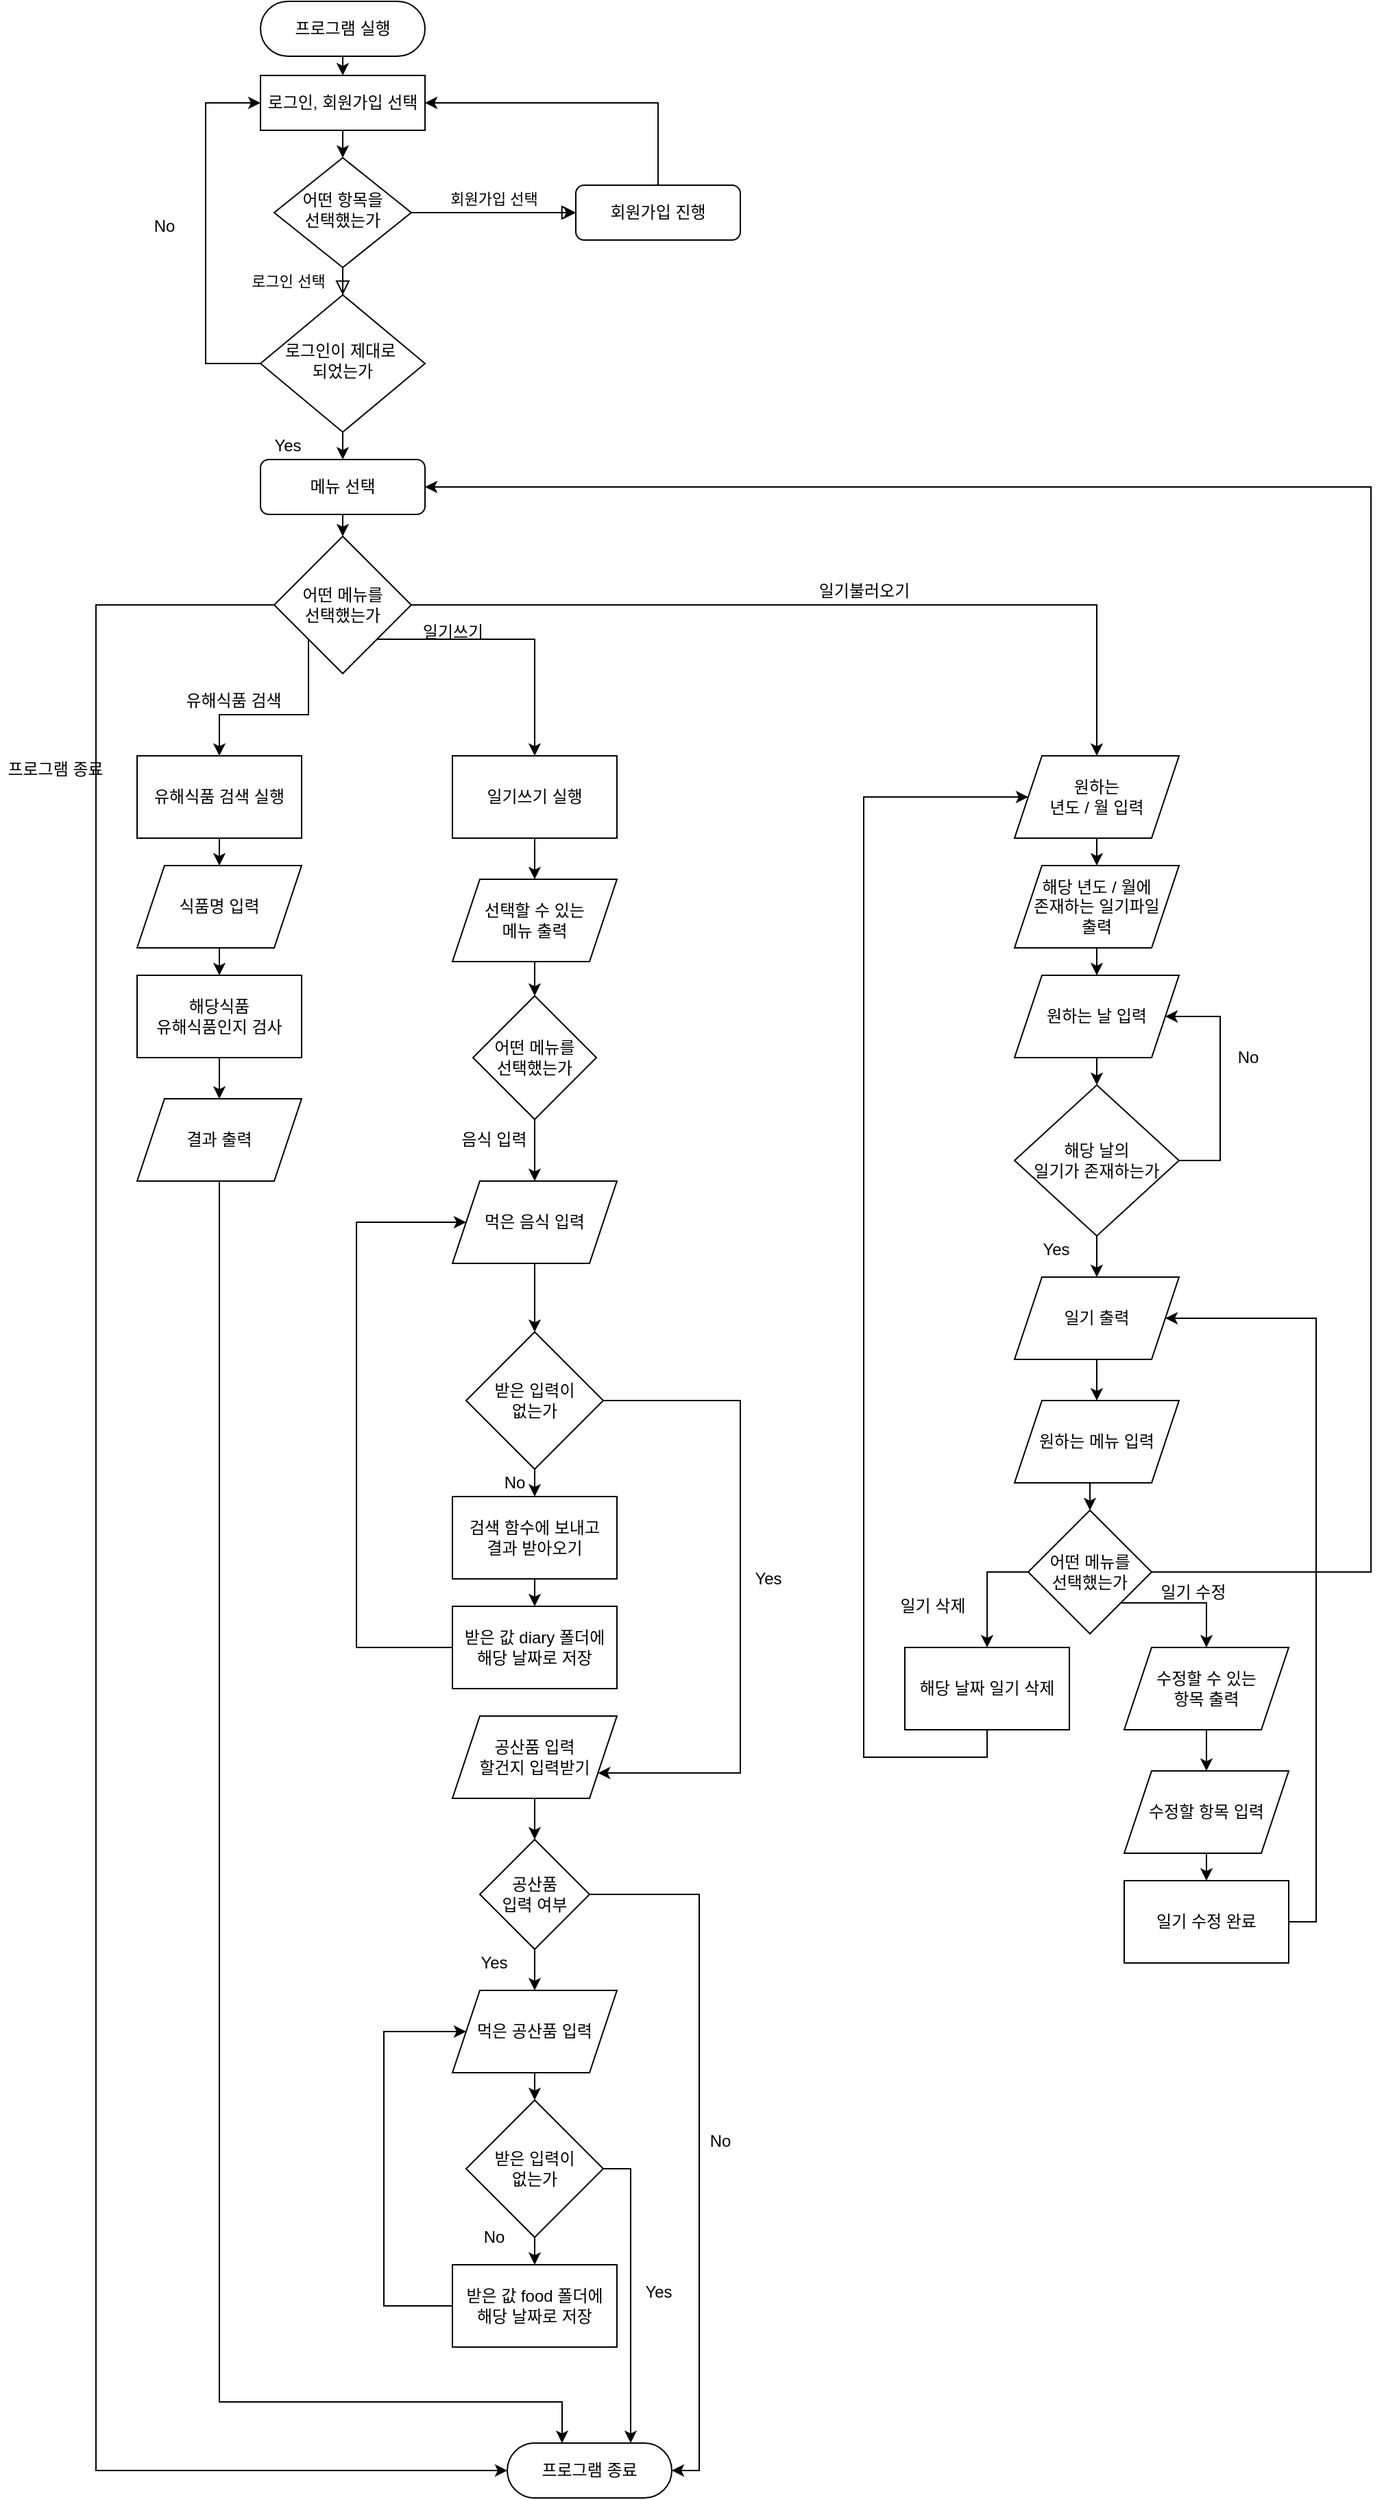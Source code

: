 <mxfile version="13.7.1" type="device"><diagram id="C5RBs43oDa-KdzZeNtuy" name="Page-1"><mxGraphModel dx="1177" dy="1182" grid="1" gridSize="10" guides="1" tooltips="1" connect="1" arrows="1" fold="1" page="1" pageScale="1" pageWidth="2339" pageHeight="3300" math="0" shadow="0"><root><mxCell id="WIyWlLk6GJQsqaUBKTNV-0"/><mxCell id="WIyWlLk6GJQsqaUBKTNV-1" parent="WIyWlLk6GJQsqaUBKTNV-0"/><mxCell id="ymaFVChzxKSeVDxaKcEW-9" style="edgeStyle=orthogonalEdgeStyle;rounded=0;orthogonalLoop=1;jettySize=auto;html=1;exitX=0.5;exitY=1;exitDx=0;exitDy=0;entryX=0.5;entryY=0;entryDx=0;entryDy=0;" parent="WIyWlLk6GJQsqaUBKTNV-1" source="WIyWlLk6GJQsqaUBKTNV-3" target="ymaFVChzxKSeVDxaKcEW-3" edge="1"><mxGeometry relative="1" as="geometry"/></mxCell><mxCell id="WIyWlLk6GJQsqaUBKTNV-3" value="프로그램 실행" style="rounded=1;whiteSpace=wrap;html=1;fontSize=12;glass=0;strokeWidth=1;shadow=0;arcSize=50;" parent="WIyWlLk6GJQsqaUBKTNV-1" vertex="1"><mxGeometry x="230" y="20" width="120" height="40" as="geometry"/></mxCell><mxCell id="WIyWlLk6GJQsqaUBKTNV-4" value="로그인 선택" style="rounded=0;html=1;jettySize=auto;orthogonalLoop=1;fontSize=11;endArrow=block;endFill=0;endSize=8;strokeWidth=1;shadow=0;labelBackgroundColor=none;edgeStyle=orthogonalEdgeStyle;" parent="WIyWlLk6GJQsqaUBKTNV-1" source="WIyWlLk6GJQsqaUBKTNV-6" target="WIyWlLk6GJQsqaUBKTNV-10" edge="1"><mxGeometry x="0.667" y="-40" relative="1" as="geometry"><mxPoint as="offset"/></mxGeometry></mxCell><mxCell id="WIyWlLk6GJQsqaUBKTNV-5" value="회원가입 선택" style="edgeStyle=orthogonalEdgeStyle;rounded=0;html=1;jettySize=auto;orthogonalLoop=1;fontSize=11;endArrow=block;endFill=0;endSize=8;strokeWidth=1;shadow=0;labelBackgroundColor=none;" parent="WIyWlLk6GJQsqaUBKTNV-1" source="WIyWlLk6GJQsqaUBKTNV-6" target="WIyWlLk6GJQsqaUBKTNV-7" edge="1"><mxGeometry y="10" relative="1" as="geometry"><mxPoint as="offset"/></mxGeometry></mxCell><mxCell id="ymaFVChzxKSeVDxaKcEW-2" value="" style="edgeStyle=orthogonalEdgeStyle;rounded=0;orthogonalLoop=1;jettySize=auto;html=1;" parent="WIyWlLk6GJQsqaUBKTNV-1" source="WIyWlLk6GJQsqaUBKTNV-6" target="WIyWlLk6GJQsqaUBKTNV-7" edge="1"><mxGeometry relative="1" as="geometry"/></mxCell><mxCell id="WIyWlLk6GJQsqaUBKTNV-6" value="어떤 항목을&lt;br&gt;선택했는가" style="rhombus;whiteSpace=wrap;html=1;shadow=0;fontFamily=Helvetica;fontSize=12;align=center;strokeWidth=1;spacing=6;spacingTop=-4;" parent="WIyWlLk6GJQsqaUBKTNV-1" vertex="1"><mxGeometry x="240" y="134" width="100" height="80" as="geometry"/></mxCell><mxCell id="ymaFVChzxKSeVDxaKcEW-6" style="edgeStyle=orthogonalEdgeStyle;rounded=0;orthogonalLoop=1;jettySize=auto;html=1;exitX=0.5;exitY=0;exitDx=0;exitDy=0;entryX=1;entryY=0.5;entryDx=0;entryDy=0;" parent="WIyWlLk6GJQsqaUBKTNV-1" source="WIyWlLk6GJQsqaUBKTNV-7" target="ymaFVChzxKSeVDxaKcEW-3" edge="1"><mxGeometry relative="1" as="geometry"/></mxCell><mxCell id="WIyWlLk6GJQsqaUBKTNV-7" value="회원가입 진행" style="rounded=1;whiteSpace=wrap;html=1;fontSize=12;glass=0;strokeWidth=1;shadow=0;" parent="WIyWlLk6GJQsqaUBKTNV-1" vertex="1"><mxGeometry x="460" y="154" width="120" height="40" as="geometry"/></mxCell><mxCell id="ymaFVChzxKSeVDxaKcEW-12" style="edgeStyle=orthogonalEdgeStyle;rounded=0;orthogonalLoop=1;jettySize=auto;html=1;exitX=0;exitY=0.5;exitDx=0;exitDy=0;entryX=0;entryY=0.5;entryDx=0;entryDy=0;" parent="WIyWlLk6GJQsqaUBKTNV-1" source="WIyWlLk6GJQsqaUBKTNV-10" target="ymaFVChzxKSeVDxaKcEW-3" edge="1"><mxGeometry relative="1" as="geometry"><Array as="points"><mxPoint x="190" y="284"/><mxPoint x="190" y="94"/></Array></mxGeometry></mxCell><mxCell id="ymaFVChzxKSeVDxaKcEW-14" style="edgeStyle=orthogonalEdgeStyle;rounded=0;orthogonalLoop=1;jettySize=auto;html=1;exitX=0.5;exitY=1;exitDx=0;exitDy=0;entryX=0.5;entryY=0;entryDx=0;entryDy=0;" parent="WIyWlLk6GJQsqaUBKTNV-1" source="WIyWlLk6GJQsqaUBKTNV-10" target="WIyWlLk6GJQsqaUBKTNV-12" edge="1"><mxGeometry relative="1" as="geometry"/></mxCell><mxCell id="WIyWlLk6GJQsqaUBKTNV-10" value="로그인이 제대로&amp;nbsp;&lt;br&gt;되었는가" style="rhombus;whiteSpace=wrap;html=1;shadow=0;fontFamily=Helvetica;fontSize=12;align=center;strokeWidth=1;spacing=6;spacingTop=-4;" parent="WIyWlLk6GJQsqaUBKTNV-1" vertex="1"><mxGeometry x="230" y="234" width="120" height="100" as="geometry"/></mxCell><mxCell id="ymaFVChzxKSeVDxaKcEW-29" style="edgeStyle=orthogonalEdgeStyle;rounded=0;orthogonalLoop=1;jettySize=auto;html=1;exitX=0.5;exitY=1;exitDx=0;exitDy=0;entryX=0.5;entryY=0;entryDx=0;entryDy=0;" parent="WIyWlLk6GJQsqaUBKTNV-1" source="WIyWlLk6GJQsqaUBKTNV-12" target="ymaFVChzxKSeVDxaKcEW-18" edge="1"><mxGeometry relative="1" as="geometry"/></mxCell><mxCell id="WIyWlLk6GJQsqaUBKTNV-12" value="메뉴 선택" style="rounded=1;whiteSpace=wrap;html=1;fontSize=12;glass=0;strokeWidth=1;shadow=0;" parent="WIyWlLk6GJQsqaUBKTNV-1" vertex="1"><mxGeometry x="230" y="354" width="120" height="40" as="geometry"/></mxCell><mxCell id="ymaFVChzxKSeVDxaKcEW-1" value="프로그램 종료" style="rounded=1;whiteSpace=wrap;html=1;fontSize=12;glass=0;strokeWidth=1;shadow=0;arcSize=50;" parent="WIyWlLk6GJQsqaUBKTNV-1" vertex="1"><mxGeometry x="410" y="1800" width="120" height="40" as="geometry"/></mxCell><mxCell id="ymaFVChzxKSeVDxaKcEW-8" style="edgeStyle=orthogonalEdgeStyle;rounded=0;orthogonalLoop=1;jettySize=auto;html=1;exitX=0.5;exitY=1;exitDx=0;exitDy=0;entryX=0.5;entryY=0;entryDx=0;entryDy=0;" parent="WIyWlLk6GJQsqaUBKTNV-1" source="ymaFVChzxKSeVDxaKcEW-3" target="WIyWlLk6GJQsqaUBKTNV-6" edge="1"><mxGeometry relative="1" as="geometry"/></mxCell><mxCell id="ymaFVChzxKSeVDxaKcEW-3" value="로그인, 회원가입 선택" style="rounded=1;whiteSpace=wrap;html=1;fontSize=12;glass=0;strokeWidth=1;shadow=0;arcSize=0;" parent="WIyWlLk6GJQsqaUBKTNV-1" vertex="1"><mxGeometry x="230" y="74" width="120" height="40" as="geometry"/></mxCell><mxCell id="ymaFVChzxKSeVDxaKcEW-16" value="No" style="text;html=1;strokeColor=none;fillColor=none;align=center;verticalAlign=middle;whiteSpace=wrap;rounded=0;" parent="WIyWlLk6GJQsqaUBKTNV-1" vertex="1"><mxGeometry x="140" y="174" width="40" height="20" as="geometry"/></mxCell><mxCell id="ymaFVChzxKSeVDxaKcEW-17" value="Yes" style="text;html=1;strokeColor=none;fillColor=none;align=center;verticalAlign=middle;whiteSpace=wrap;rounded=0;" parent="WIyWlLk6GJQsqaUBKTNV-1" vertex="1"><mxGeometry x="230" y="334" width="40" height="20" as="geometry"/></mxCell><mxCell id="ymaFVChzxKSeVDxaKcEW-27" style="edgeStyle=orthogonalEdgeStyle;rounded=0;orthogonalLoop=1;jettySize=auto;html=1;exitX=0;exitY=0.5;exitDx=0;exitDy=0;entryX=0;entryY=0.5;entryDx=0;entryDy=0;" parent="WIyWlLk6GJQsqaUBKTNV-1" source="ymaFVChzxKSeVDxaKcEW-18" target="ymaFVChzxKSeVDxaKcEW-1" edge="1"><mxGeometry relative="1" as="geometry"><Array as="points"><mxPoint x="110" y="460"/><mxPoint x="110" y="1820"/></Array></mxGeometry></mxCell><mxCell id="ShRavkOVncOh2dQ18XI3-21" style="edgeStyle=orthogonalEdgeStyle;rounded=0;orthogonalLoop=1;jettySize=auto;html=1;exitX=0;exitY=1;exitDx=0;exitDy=0;entryX=0.5;entryY=0;entryDx=0;entryDy=0;" edge="1" parent="WIyWlLk6GJQsqaUBKTNV-1" source="ymaFVChzxKSeVDxaKcEW-18" target="ymaFVChzxKSeVDxaKcEW-19"><mxGeometry relative="1" as="geometry"/></mxCell><mxCell id="ShRavkOVncOh2dQ18XI3-22" style="edgeStyle=orthogonalEdgeStyle;rounded=0;orthogonalLoop=1;jettySize=auto;html=1;exitX=1;exitY=0.5;exitDx=0;exitDy=0;entryX=0.5;entryY=0;entryDx=0;entryDy=0;" edge="1" parent="WIyWlLk6GJQsqaUBKTNV-1" source="ymaFVChzxKSeVDxaKcEW-18" target="7kcXhPvTz-UNdJ3h624D-3"><mxGeometry relative="1" as="geometry"/></mxCell><mxCell id="ShRavkOVncOh2dQ18XI3-53" style="edgeStyle=orthogonalEdgeStyle;rounded=0;orthogonalLoop=1;jettySize=auto;html=1;exitX=1;exitY=1;exitDx=0;exitDy=0;entryX=0.5;entryY=0;entryDx=0;entryDy=0;" edge="1" parent="WIyWlLk6GJQsqaUBKTNV-1" source="ymaFVChzxKSeVDxaKcEW-18" target="ymaFVChzxKSeVDxaKcEW-21"><mxGeometry relative="1" as="geometry"/></mxCell><mxCell id="ymaFVChzxKSeVDxaKcEW-18" value="어떤 메뉴를&lt;br&gt;선택했는가" style="rhombus;whiteSpace=wrap;html=1;" parent="WIyWlLk6GJQsqaUBKTNV-1" vertex="1"><mxGeometry x="240" y="410" width="100" height="100" as="geometry"/></mxCell><mxCell id="7kcXhPvTz-UNdJ3h624D-6" style="edgeStyle=orthogonalEdgeStyle;rounded=0;orthogonalLoop=1;jettySize=auto;html=1;exitX=0.5;exitY=1;exitDx=0;exitDy=0;entryX=0.5;entryY=0;entryDx=0;entryDy=0;" parent="WIyWlLk6GJQsqaUBKTNV-1" source="ymaFVChzxKSeVDxaKcEW-19" target="7kcXhPvTz-UNdJ3h624D-1" edge="1"><mxGeometry relative="1" as="geometry"/></mxCell><mxCell id="ymaFVChzxKSeVDxaKcEW-19" value="유해식품 검색 실행" style="rounded=0;whiteSpace=wrap;html=1;" parent="WIyWlLk6GJQsqaUBKTNV-1" vertex="1"><mxGeometry x="140" y="570" width="120" height="60" as="geometry"/></mxCell><mxCell id="ShRavkOVncOh2dQ18XI3-52" style="edgeStyle=orthogonalEdgeStyle;rounded=0;orthogonalLoop=1;jettySize=auto;html=1;exitX=0.5;exitY=1;exitDx=0;exitDy=0;entryX=0.5;entryY=0;entryDx=0;entryDy=0;" edge="1" parent="WIyWlLk6GJQsqaUBKTNV-1" source="ymaFVChzxKSeVDxaKcEW-21" target="ShRavkOVncOh2dQ18XI3-38"><mxGeometry relative="1" as="geometry"/></mxCell><mxCell id="ymaFVChzxKSeVDxaKcEW-21" value="일기쓰기 실행" style="rounded=0;whiteSpace=wrap;html=1;" parent="WIyWlLk6GJQsqaUBKTNV-1" vertex="1"><mxGeometry x="370" y="570" width="120" height="60" as="geometry"/></mxCell><mxCell id="ymaFVChzxKSeVDxaKcEW-30" value="유해식품 검색" style="text;html=1;align=center;verticalAlign=middle;resizable=0;points=[];autosize=1;" parent="WIyWlLk6GJQsqaUBKTNV-1" vertex="1"><mxGeometry x="170" y="520" width="80" height="20" as="geometry"/></mxCell><mxCell id="ymaFVChzxKSeVDxaKcEW-31" value="일기쓰기" style="text;html=1;align=center;verticalAlign=middle;resizable=0;points=[];autosize=1;" parent="WIyWlLk6GJQsqaUBKTNV-1" vertex="1"><mxGeometry x="340" y="470" width="60" height="20" as="geometry"/></mxCell><mxCell id="ymaFVChzxKSeVDxaKcEW-32" value="일기불러오기" style="text;html=1;align=center;verticalAlign=middle;resizable=0;points=[];autosize=1;" parent="WIyWlLk6GJQsqaUBKTNV-1" vertex="1"><mxGeometry x="630" y="440" width="80" height="20" as="geometry"/></mxCell><mxCell id="ymaFVChzxKSeVDxaKcEW-33" value="프로그램 종료" style="text;html=1;align=center;verticalAlign=middle;resizable=0;points=[];autosize=1;" parent="WIyWlLk6GJQsqaUBKTNV-1" vertex="1"><mxGeometry x="40" y="570" width="80" height="20" as="geometry"/></mxCell><mxCell id="7kcXhPvTz-UNdJ3h624D-18" style="edgeStyle=orthogonalEdgeStyle;rounded=0;orthogonalLoop=1;jettySize=auto;html=1;exitX=0.5;exitY=1;exitDx=0;exitDy=0;entryX=0.5;entryY=0;entryDx=0;entryDy=0;" parent="WIyWlLk6GJQsqaUBKTNV-1" source="7kcXhPvTz-UNdJ3h624D-1" target="7kcXhPvTz-UNdJ3h624D-16" edge="1"><mxGeometry relative="1" as="geometry"/></mxCell><mxCell id="7kcXhPvTz-UNdJ3h624D-1" value="식품명 입력" style="shape=parallelogram;perimeter=parallelogramPerimeter;whiteSpace=wrap;html=1;fixedSize=1;" parent="WIyWlLk6GJQsqaUBKTNV-1" vertex="1"><mxGeometry x="140" y="650" width="120" height="60" as="geometry"/></mxCell><mxCell id="ShRavkOVncOh2dQ18XI3-56" style="edgeStyle=orthogonalEdgeStyle;rounded=0;orthogonalLoop=1;jettySize=auto;html=1;exitX=0.5;exitY=1;exitDx=0;exitDy=0;entryX=0.5;entryY=0;entryDx=0;entryDy=0;" edge="1" parent="WIyWlLk6GJQsqaUBKTNV-1" source="7kcXhPvTz-UNdJ3h624D-2" target="ShRavkOVncOh2dQ18XI3-55"><mxGeometry relative="1" as="geometry"/></mxCell><mxCell id="7kcXhPvTz-UNdJ3h624D-2" value="먹은 음식 입력" style="shape=parallelogram;perimeter=parallelogramPerimeter;whiteSpace=wrap;html=1;fixedSize=1;size=20;" parent="WIyWlLk6GJQsqaUBKTNV-1" vertex="1"><mxGeometry x="370" y="880" width="120" height="60" as="geometry"/></mxCell><mxCell id="ShRavkOVncOh2dQ18XI3-1" style="edgeStyle=orthogonalEdgeStyle;rounded=0;orthogonalLoop=1;jettySize=auto;html=1;exitX=0.5;exitY=1;exitDx=0;exitDy=0;entryX=0.5;entryY=0;entryDx=0;entryDy=0;" edge="1" parent="WIyWlLk6GJQsqaUBKTNV-1" source="7kcXhPvTz-UNdJ3h624D-3" target="ShRavkOVncOh2dQ18XI3-0"><mxGeometry relative="1" as="geometry"/></mxCell><mxCell id="7kcXhPvTz-UNdJ3h624D-3" value="원하는 &lt;br&gt;년도 / 월 입력" style="shape=parallelogram;perimeter=parallelogramPerimeter;whiteSpace=wrap;html=1;fixedSize=1;" parent="WIyWlLk6GJQsqaUBKTNV-1" vertex="1"><mxGeometry x="780" y="570" width="120" height="60" as="geometry"/></mxCell><mxCell id="ShRavkOVncOh2dQ18XI3-81" style="edgeStyle=orthogonalEdgeStyle;rounded=0;orthogonalLoop=1;jettySize=auto;html=1;exitX=0;exitY=0.5;exitDx=0;exitDy=0;entryX=0;entryY=0.5;entryDx=0;entryDy=0;" edge="1" parent="WIyWlLk6GJQsqaUBKTNV-1" source="7kcXhPvTz-UNdJ3h624D-7" target="7kcXhPvTz-UNdJ3h624D-2"><mxGeometry relative="1" as="geometry"><Array as="points"><mxPoint x="300" y="1220"/><mxPoint x="300" y="910"/></Array></mxGeometry></mxCell><mxCell id="7kcXhPvTz-UNdJ3h624D-7" value="받은 값 diary 폴더에 &lt;br&gt;해당 날짜로 저장" style="whiteSpace=wrap;html=1;" parent="WIyWlLk6GJQsqaUBKTNV-1" vertex="1"><mxGeometry x="370" y="1190" width="120" height="60" as="geometry"/></mxCell><mxCell id="7kcXhPvTz-UNdJ3h624D-19" style="edgeStyle=orthogonalEdgeStyle;rounded=0;orthogonalLoop=1;jettySize=auto;html=1;exitX=0.5;exitY=1;exitDx=0;exitDy=0;entryX=0.5;entryY=0;entryDx=0;entryDy=0;" parent="WIyWlLk6GJQsqaUBKTNV-1" source="7kcXhPvTz-UNdJ3h624D-16" target="7kcXhPvTz-UNdJ3h624D-17" edge="1"><mxGeometry relative="1" as="geometry"/></mxCell><mxCell id="7kcXhPvTz-UNdJ3h624D-16" value="해당식품 &lt;br&gt;유해식품인지 검사" style="whiteSpace=wrap;html=1;" parent="WIyWlLk6GJQsqaUBKTNV-1" vertex="1"><mxGeometry x="140" y="730" width="120" height="60" as="geometry"/></mxCell><mxCell id="7kcXhPvTz-UNdJ3h624D-20" style="edgeStyle=orthogonalEdgeStyle;rounded=0;orthogonalLoop=1;jettySize=auto;html=1;exitX=0.5;exitY=1;exitDx=0;exitDy=0;" parent="WIyWlLk6GJQsqaUBKTNV-1" source="7kcXhPvTz-UNdJ3h624D-17" target="ymaFVChzxKSeVDxaKcEW-1" edge="1"><mxGeometry relative="1" as="geometry"><Array as="points"><mxPoint x="200" y="1770"/><mxPoint x="450" y="1770"/></Array></mxGeometry></mxCell><mxCell id="7kcXhPvTz-UNdJ3h624D-17" value="결과 출력" style="shape=parallelogram;perimeter=parallelogramPerimeter;whiteSpace=wrap;html=1;fixedSize=1;" parent="WIyWlLk6GJQsqaUBKTNV-1" vertex="1"><mxGeometry x="140" y="820" width="120" height="60" as="geometry"/></mxCell><mxCell id="ShRavkOVncOh2dQ18XI3-4" style="edgeStyle=orthogonalEdgeStyle;rounded=0;orthogonalLoop=1;jettySize=auto;html=1;exitX=0.5;exitY=1;exitDx=0;exitDy=0;entryX=0.5;entryY=0;entryDx=0;entryDy=0;" edge="1" parent="WIyWlLk6GJQsqaUBKTNV-1" source="7kcXhPvTz-UNdJ3h624D-23" target="ShRavkOVncOh2dQ18XI3-3"><mxGeometry relative="1" as="geometry"/></mxCell><mxCell id="7kcXhPvTz-UNdJ3h624D-23" value="원하는 날 입력" style="shape=parallelogram;perimeter=parallelogramPerimeter;whiteSpace=wrap;html=1;fixedSize=1;" parent="WIyWlLk6GJQsqaUBKTNV-1" vertex="1"><mxGeometry x="780" y="730" width="120" height="60" as="geometry"/></mxCell><mxCell id="ShRavkOVncOh2dQ18XI3-2" style="edgeStyle=orthogonalEdgeStyle;rounded=0;orthogonalLoop=1;jettySize=auto;html=1;exitX=0.5;exitY=1;exitDx=0;exitDy=0;entryX=0.5;entryY=0;entryDx=0;entryDy=0;" edge="1" parent="WIyWlLk6GJQsqaUBKTNV-1" source="ShRavkOVncOh2dQ18XI3-0" target="7kcXhPvTz-UNdJ3h624D-23"><mxGeometry relative="1" as="geometry"/></mxCell><mxCell id="ShRavkOVncOh2dQ18XI3-0" value="해당 년도 / 월에&lt;br&gt;존재하는 일기파일&lt;br&gt;출력" style="shape=parallelogram;perimeter=parallelogramPerimeter;whiteSpace=wrap;html=1;fixedSize=1;" vertex="1" parent="WIyWlLk6GJQsqaUBKTNV-1"><mxGeometry x="780" y="650" width="120" height="60" as="geometry"/></mxCell><mxCell id="ShRavkOVncOh2dQ18XI3-5" style="edgeStyle=orthogonalEdgeStyle;rounded=0;orthogonalLoop=1;jettySize=auto;html=1;exitX=1;exitY=0.5;exitDx=0;exitDy=0;entryX=1;entryY=0.5;entryDx=0;entryDy=0;" edge="1" parent="WIyWlLk6GJQsqaUBKTNV-1" source="ShRavkOVncOh2dQ18XI3-3" target="7kcXhPvTz-UNdJ3h624D-23"><mxGeometry relative="1" as="geometry"><Array as="points"><mxPoint x="930" y="865"/><mxPoint x="930" y="760"/></Array></mxGeometry></mxCell><mxCell id="ShRavkOVncOh2dQ18XI3-9" style="edgeStyle=orthogonalEdgeStyle;rounded=0;orthogonalLoop=1;jettySize=auto;html=1;exitX=0.5;exitY=1;exitDx=0;exitDy=0;entryX=0.5;entryY=0;entryDx=0;entryDy=0;" edge="1" parent="WIyWlLk6GJQsqaUBKTNV-1" source="ShRavkOVncOh2dQ18XI3-3" target="ShRavkOVncOh2dQ18XI3-8"><mxGeometry relative="1" as="geometry"/></mxCell><mxCell id="ShRavkOVncOh2dQ18XI3-3" value="해당 날의&lt;br&gt;일기가 존재하는가" style="rhombus;whiteSpace=wrap;html=1;" vertex="1" parent="WIyWlLk6GJQsqaUBKTNV-1"><mxGeometry x="780" y="810" width="120" height="110" as="geometry"/></mxCell><mxCell id="ShRavkOVncOh2dQ18XI3-6" value="No" style="text;html=1;align=center;verticalAlign=middle;resizable=0;points=[];autosize=1;" vertex="1" parent="WIyWlLk6GJQsqaUBKTNV-1"><mxGeometry x="935" y="780" width="30" height="20" as="geometry"/></mxCell><mxCell id="ShRavkOVncOh2dQ18XI3-12" style="edgeStyle=orthogonalEdgeStyle;rounded=0;orthogonalLoop=1;jettySize=auto;html=1;exitX=0.5;exitY=1;exitDx=0;exitDy=0;" edge="1" parent="WIyWlLk6GJQsqaUBKTNV-1" source="ShRavkOVncOh2dQ18XI3-8" target="ShRavkOVncOh2dQ18XI3-10"><mxGeometry relative="1" as="geometry"/></mxCell><mxCell id="ShRavkOVncOh2dQ18XI3-8" value="일기 출력" style="shape=parallelogram;perimeter=parallelogramPerimeter;whiteSpace=wrap;html=1;fixedSize=1;" vertex="1" parent="WIyWlLk6GJQsqaUBKTNV-1"><mxGeometry x="780" y="950" width="120" height="60" as="geometry"/></mxCell><mxCell id="ShRavkOVncOh2dQ18XI3-17" style="edgeStyle=orthogonalEdgeStyle;rounded=0;orthogonalLoop=1;jettySize=auto;html=1;exitX=0.5;exitY=1;exitDx=0;exitDy=0;entryX=0.5;entryY=0;entryDx=0;entryDy=0;" edge="1" parent="WIyWlLk6GJQsqaUBKTNV-1" source="ShRavkOVncOh2dQ18XI3-10" target="ShRavkOVncOh2dQ18XI3-13"><mxGeometry relative="1" as="geometry"/></mxCell><mxCell id="ShRavkOVncOh2dQ18XI3-10" value="원하는 메뉴 입력" style="shape=parallelogram;perimeter=parallelogramPerimeter;whiteSpace=wrap;html=1;fixedSize=1;" vertex="1" parent="WIyWlLk6GJQsqaUBKTNV-1"><mxGeometry x="780" y="1040" width="120" height="60" as="geometry"/></mxCell><mxCell id="ShRavkOVncOh2dQ18XI3-15" style="edgeStyle=orthogonalEdgeStyle;rounded=0;orthogonalLoop=1;jettySize=auto;html=1;exitX=1;exitY=0.5;exitDx=0;exitDy=0;entryX=1;entryY=0.5;entryDx=0;entryDy=0;" edge="1" parent="WIyWlLk6GJQsqaUBKTNV-1" source="ShRavkOVncOh2dQ18XI3-13" target="WIyWlLk6GJQsqaUBKTNV-12"><mxGeometry relative="1" as="geometry"><Array as="points"><mxPoint x="1040" y="1165"/><mxPoint x="1040" y="374"/></Array></mxGeometry></mxCell><mxCell id="ShRavkOVncOh2dQ18XI3-20" style="edgeStyle=orthogonalEdgeStyle;rounded=0;orthogonalLoop=1;jettySize=auto;html=1;exitX=0;exitY=0.5;exitDx=0;exitDy=0;entryX=0.5;entryY=0;entryDx=0;entryDy=0;" edge="1" parent="WIyWlLk6GJQsqaUBKTNV-1" source="ShRavkOVncOh2dQ18XI3-13" target="ShRavkOVncOh2dQ18XI3-18"><mxGeometry relative="1" as="geometry"/></mxCell><mxCell id="ShRavkOVncOh2dQ18XI3-30" style="edgeStyle=orthogonalEdgeStyle;rounded=0;orthogonalLoop=1;jettySize=auto;html=1;exitX=1;exitY=1;exitDx=0;exitDy=0;entryX=0.5;entryY=0;entryDx=0;entryDy=0;" edge="1" parent="WIyWlLk6GJQsqaUBKTNV-1" source="ShRavkOVncOh2dQ18XI3-13" target="ShRavkOVncOh2dQ18XI3-19"><mxGeometry relative="1" as="geometry"><Array as="points"><mxPoint x="920" y="1188"/></Array></mxGeometry></mxCell><mxCell id="ShRavkOVncOh2dQ18XI3-13" value="어떤 메뉴를&lt;br&gt;선택했는가" style="rhombus;whiteSpace=wrap;html=1;" vertex="1" parent="WIyWlLk6GJQsqaUBKTNV-1"><mxGeometry x="790" y="1120" width="90" height="90" as="geometry"/></mxCell><mxCell id="ShRavkOVncOh2dQ18XI3-14" value="Yes" style="text;html=1;align=center;verticalAlign=middle;resizable=0;points=[];autosize=1;" vertex="1" parent="WIyWlLk6GJQsqaUBKTNV-1"><mxGeometry x="790" y="920" width="40" height="20" as="geometry"/></mxCell><mxCell id="ShRavkOVncOh2dQ18XI3-24" style="edgeStyle=orthogonalEdgeStyle;rounded=0;orthogonalLoop=1;jettySize=auto;html=1;exitX=0.5;exitY=1;exitDx=0;exitDy=0;entryX=0;entryY=0.5;entryDx=0;entryDy=0;" edge="1" parent="WIyWlLk6GJQsqaUBKTNV-1" source="ShRavkOVncOh2dQ18XI3-18" target="7kcXhPvTz-UNdJ3h624D-3"><mxGeometry relative="1" as="geometry"><Array as="points"><mxPoint x="760" y="1300"/><mxPoint x="670" y="1300"/><mxPoint x="670" y="600"/></Array></mxGeometry></mxCell><mxCell id="ShRavkOVncOh2dQ18XI3-18" value="해당 날짜 일기 삭제" style="whiteSpace=wrap;html=1;" vertex="1" parent="WIyWlLk6GJQsqaUBKTNV-1"><mxGeometry x="700" y="1220" width="120" height="60" as="geometry"/></mxCell><mxCell id="ShRavkOVncOh2dQ18XI3-32" style="edgeStyle=orthogonalEdgeStyle;rounded=0;orthogonalLoop=1;jettySize=auto;html=1;exitX=0.5;exitY=1;exitDx=0;exitDy=0;entryX=0.5;entryY=0;entryDx=0;entryDy=0;" edge="1" parent="WIyWlLk6GJQsqaUBKTNV-1" source="ShRavkOVncOh2dQ18XI3-19" target="ShRavkOVncOh2dQ18XI3-31"><mxGeometry relative="1" as="geometry"/></mxCell><mxCell id="ShRavkOVncOh2dQ18XI3-19" value="수정할 수 있는 &lt;br&gt;항목 출력" style="shape=parallelogram;perimeter=parallelogramPerimeter;whiteSpace=wrap;html=1;fixedSize=1;" vertex="1" parent="WIyWlLk6GJQsqaUBKTNV-1"><mxGeometry x="860" y="1220" width="120" height="60" as="geometry"/></mxCell><mxCell id="ShRavkOVncOh2dQ18XI3-23" value="일기 삭제" style="text;html=1;align=center;verticalAlign=middle;resizable=0;points=[];autosize=1;" vertex="1" parent="WIyWlLk6GJQsqaUBKTNV-1"><mxGeometry x="690" y="1180" width="60" height="20" as="geometry"/></mxCell><mxCell id="ShRavkOVncOh2dQ18XI3-69" style="edgeStyle=orthogonalEdgeStyle;rounded=0;orthogonalLoop=1;jettySize=auto;html=1;exitX=0.5;exitY=1;exitDx=0;exitDy=0;entryX=0.5;entryY=0;entryDx=0;entryDy=0;" edge="1" parent="WIyWlLk6GJQsqaUBKTNV-1" source="ShRavkOVncOh2dQ18XI3-25" target="7kcXhPvTz-UNdJ3h624D-7"><mxGeometry relative="1" as="geometry"/></mxCell><mxCell id="ShRavkOVncOh2dQ18XI3-25" value="검색 함수에 보내고&lt;br&gt;결과 받아오기" style="whiteSpace=wrap;html=1;" vertex="1" parent="WIyWlLk6GJQsqaUBKTNV-1"><mxGeometry x="370" y="1110" width="120" height="60" as="geometry"/></mxCell><mxCell id="ShRavkOVncOh2dQ18XI3-34" style="edgeStyle=orthogonalEdgeStyle;rounded=0;orthogonalLoop=1;jettySize=auto;html=1;exitX=0.5;exitY=1;exitDx=0;exitDy=0;entryX=0.5;entryY=0;entryDx=0;entryDy=0;" edge="1" parent="WIyWlLk6GJQsqaUBKTNV-1" source="ShRavkOVncOh2dQ18XI3-31" target="ShRavkOVncOh2dQ18XI3-33"><mxGeometry relative="1" as="geometry"/></mxCell><mxCell id="ShRavkOVncOh2dQ18XI3-31" value="수정할 항목 입력" style="shape=parallelogram;perimeter=parallelogramPerimeter;whiteSpace=wrap;html=1;fixedSize=1;" vertex="1" parent="WIyWlLk6GJQsqaUBKTNV-1"><mxGeometry x="860" y="1310" width="120" height="60" as="geometry"/></mxCell><mxCell id="ShRavkOVncOh2dQ18XI3-36" style="edgeStyle=orthogonalEdgeStyle;rounded=0;orthogonalLoop=1;jettySize=auto;html=1;exitX=1;exitY=0.5;exitDx=0;exitDy=0;entryX=1;entryY=0.5;entryDx=0;entryDy=0;" edge="1" parent="WIyWlLk6GJQsqaUBKTNV-1" source="ShRavkOVncOh2dQ18XI3-33" target="ShRavkOVncOh2dQ18XI3-8"><mxGeometry relative="1" as="geometry"><Array as="points"><mxPoint x="1000" y="1420"/><mxPoint x="1000" y="980"/></Array></mxGeometry></mxCell><mxCell id="ShRavkOVncOh2dQ18XI3-33" value="일기 수정 완료" style="whiteSpace=wrap;html=1;" vertex="1" parent="WIyWlLk6GJQsqaUBKTNV-1"><mxGeometry x="860" y="1390" width="120" height="60" as="geometry"/></mxCell><mxCell id="ShRavkOVncOh2dQ18XI3-60" style="edgeStyle=orthogonalEdgeStyle;rounded=0;orthogonalLoop=1;jettySize=auto;html=1;exitX=0.5;exitY=1;exitDx=0;exitDy=0;entryX=0.5;entryY=0;entryDx=0;entryDy=0;" edge="1" parent="WIyWlLk6GJQsqaUBKTNV-1" source="ShRavkOVncOh2dQ18XI3-37" target="7kcXhPvTz-UNdJ3h624D-2"><mxGeometry relative="1" as="geometry"/></mxCell><mxCell id="ShRavkOVncOh2dQ18XI3-37" value="어떤 메뉴를&lt;br&gt;선택했는가" style="rhombus;whiteSpace=wrap;html=1;" vertex="1" parent="WIyWlLk6GJQsqaUBKTNV-1"><mxGeometry x="385" y="745" width="90" height="90" as="geometry"/></mxCell><mxCell id="ShRavkOVncOh2dQ18XI3-40" style="edgeStyle=orthogonalEdgeStyle;rounded=0;orthogonalLoop=1;jettySize=auto;html=1;exitX=0.5;exitY=1;exitDx=0;exitDy=0;entryX=0.5;entryY=0;entryDx=0;entryDy=0;" edge="1" parent="WIyWlLk6GJQsqaUBKTNV-1" source="ShRavkOVncOh2dQ18XI3-38" target="ShRavkOVncOh2dQ18XI3-37"><mxGeometry relative="1" as="geometry"/></mxCell><mxCell id="ShRavkOVncOh2dQ18XI3-38" value="선택할 수 있는 &lt;br&gt;메뉴 출력" style="shape=parallelogram;perimeter=parallelogramPerimeter;whiteSpace=wrap;html=1;fixedSize=1;" vertex="1" parent="WIyWlLk6GJQsqaUBKTNV-1"><mxGeometry x="370" y="660" width="120" height="60" as="geometry"/></mxCell><mxCell id="ShRavkOVncOh2dQ18XI3-43" value="음식 입력" style="text;html=1;align=center;verticalAlign=middle;resizable=0;points=[];autosize=1;" vertex="1" parent="WIyWlLk6GJQsqaUBKTNV-1"><mxGeometry x="370" y="840" width="60" height="20" as="geometry"/></mxCell><mxCell id="ShRavkOVncOh2dQ18XI3-89" style="edgeStyle=orthogonalEdgeStyle;rounded=0;orthogonalLoop=1;jettySize=auto;html=1;exitX=0.5;exitY=1;exitDx=0;exitDy=0;entryX=0.5;entryY=0;entryDx=0;entryDy=0;" edge="1" parent="WIyWlLk6GJQsqaUBKTNV-1" source="ShRavkOVncOh2dQ18XI3-46" target="ShRavkOVncOh2dQ18XI3-88"><mxGeometry relative="1" as="geometry"/></mxCell><mxCell id="ShRavkOVncOh2dQ18XI3-46" value="먹은 공산품 입력" style="shape=parallelogram;perimeter=parallelogramPerimeter;whiteSpace=wrap;html=1;fixedSize=1;" vertex="1" parent="WIyWlLk6GJQsqaUBKTNV-1"><mxGeometry x="370" y="1470" width="120" height="60" as="geometry"/></mxCell><mxCell id="ShRavkOVncOh2dQ18XI3-64" style="edgeStyle=orthogonalEdgeStyle;rounded=0;orthogonalLoop=1;jettySize=auto;html=1;exitX=0.5;exitY=1;exitDx=0;exitDy=0;entryX=0.5;entryY=0;entryDx=0;entryDy=0;" edge="1" parent="WIyWlLk6GJQsqaUBKTNV-1" source="ShRavkOVncOh2dQ18XI3-55" target="ShRavkOVncOh2dQ18XI3-25"><mxGeometry relative="1" as="geometry"/></mxCell><mxCell id="ShRavkOVncOh2dQ18XI3-80" style="edgeStyle=orthogonalEdgeStyle;rounded=0;orthogonalLoop=1;jettySize=auto;html=1;exitX=1;exitY=0.5;exitDx=0;exitDy=0;entryX=1;entryY=0.75;entryDx=0;entryDy=0;" edge="1" parent="WIyWlLk6GJQsqaUBKTNV-1" source="ShRavkOVncOh2dQ18XI3-55" target="ShRavkOVncOh2dQ18XI3-66"><mxGeometry relative="1" as="geometry"><Array as="points"><mxPoint x="580" y="1040"/><mxPoint x="580" y="1312"/></Array></mxGeometry></mxCell><mxCell id="ShRavkOVncOh2dQ18XI3-55" value="받은 입력이&lt;br&gt;없는가" style="rhombus;whiteSpace=wrap;html=1;" vertex="1" parent="WIyWlLk6GJQsqaUBKTNV-1"><mxGeometry x="380" y="990" width="100" height="100" as="geometry"/></mxCell><mxCell id="ShRavkOVncOh2dQ18XI3-59" value="No" style="text;html=1;align=center;verticalAlign=middle;resizable=0;points=[];autosize=1;" vertex="1" parent="WIyWlLk6GJQsqaUBKTNV-1"><mxGeometry x="400" y="1090" width="30" height="20" as="geometry"/></mxCell><mxCell id="ShRavkOVncOh2dQ18XI3-63" value="Yes" style="text;html=1;align=center;verticalAlign=middle;resizable=0;points=[];autosize=1;" vertex="1" parent="WIyWlLk6GJQsqaUBKTNV-1"><mxGeometry x="580" y="1160" width="40" height="20" as="geometry"/></mxCell><mxCell id="ShRavkOVncOh2dQ18XI3-79" style="edgeStyle=orthogonalEdgeStyle;rounded=0;orthogonalLoop=1;jettySize=auto;html=1;exitX=0.5;exitY=1;exitDx=0;exitDy=0;entryX=0.5;entryY=0;entryDx=0;entryDy=0;" edge="1" parent="WIyWlLk6GJQsqaUBKTNV-1" source="ShRavkOVncOh2dQ18XI3-66" target="ShRavkOVncOh2dQ18XI3-71"><mxGeometry relative="1" as="geometry"/></mxCell><mxCell id="ShRavkOVncOh2dQ18XI3-66" value="공산품 입력&lt;br&gt;할건지 입력받기" style="shape=parallelogram;perimeter=parallelogramPerimeter;whiteSpace=wrap;html=1;fixedSize=1;" vertex="1" parent="WIyWlLk6GJQsqaUBKTNV-1"><mxGeometry x="370" y="1270" width="120" height="60" as="geometry"/></mxCell><mxCell id="ShRavkOVncOh2dQ18XI3-68" style="edgeStyle=orthogonalEdgeStyle;rounded=0;orthogonalLoop=1;jettySize=auto;html=1;exitX=0.5;exitY=1;exitDx=0;exitDy=0;" edge="1" parent="WIyWlLk6GJQsqaUBKTNV-1" source="7kcXhPvTz-UNdJ3h624D-7" target="7kcXhPvTz-UNdJ3h624D-7"><mxGeometry relative="1" as="geometry"/></mxCell><mxCell id="ShRavkOVncOh2dQ18XI3-78" style="edgeStyle=orthogonalEdgeStyle;rounded=0;orthogonalLoop=1;jettySize=auto;html=1;exitX=0.5;exitY=1;exitDx=0;exitDy=0;entryX=0.5;entryY=0;entryDx=0;entryDy=0;" edge="1" parent="WIyWlLk6GJQsqaUBKTNV-1" source="ShRavkOVncOh2dQ18XI3-71" target="ShRavkOVncOh2dQ18XI3-46"><mxGeometry relative="1" as="geometry"/></mxCell><mxCell id="ShRavkOVncOh2dQ18XI3-85" style="edgeStyle=orthogonalEdgeStyle;rounded=0;orthogonalLoop=1;jettySize=auto;html=1;exitX=1;exitY=0.5;exitDx=0;exitDy=0;entryX=1;entryY=0.5;entryDx=0;entryDy=0;" edge="1" parent="WIyWlLk6GJQsqaUBKTNV-1" source="ShRavkOVncOh2dQ18XI3-71" target="ymaFVChzxKSeVDxaKcEW-1"><mxGeometry relative="1" as="geometry"/></mxCell><mxCell id="ShRavkOVncOh2dQ18XI3-71" value="공산품&lt;br&gt;입력 여부" style="rhombus;whiteSpace=wrap;html=1;" vertex="1" parent="WIyWlLk6GJQsqaUBKTNV-1"><mxGeometry x="390" y="1360" width="80" height="80" as="geometry"/></mxCell><mxCell id="ShRavkOVncOh2dQ18XI3-75" value="Yes" style="text;html=1;align=center;verticalAlign=middle;resizable=0;points=[];autosize=1;" vertex="1" parent="WIyWlLk6GJQsqaUBKTNV-1"><mxGeometry x="380" y="1440" width="40" height="20" as="geometry"/></mxCell><mxCell id="ShRavkOVncOh2dQ18XI3-83" value="No" style="text;html=1;align=center;verticalAlign=middle;resizable=0;points=[];autosize=1;" vertex="1" parent="WIyWlLk6GJQsqaUBKTNV-1"><mxGeometry x="550" y="1570" width="30" height="20" as="geometry"/></mxCell><mxCell id="ShRavkOVncOh2dQ18XI3-90" style="edgeStyle=orthogonalEdgeStyle;rounded=0;orthogonalLoop=1;jettySize=auto;html=1;exitX=0;exitY=0.5;exitDx=0;exitDy=0;entryX=0;entryY=0.5;entryDx=0;entryDy=0;" edge="1" parent="WIyWlLk6GJQsqaUBKTNV-1" source="ShRavkOVncOh2dQ18XI3-84" target="ShRavkOVncOh2dQ18XI3-46"><mxGeometry relative="1" as="geometry"><Array as="points"><mxPoint x="320" y="1700"/><mxPoint x="320" y="1500"/></Array></mxGeometry></mxCell><mxCell id="ShRavkOVncOh2dQ18XI3-84" value="받은 값 food 폴더에 &lt;br&gt;해당 날짜로 저장" style="whiteSpace=wrap;html=1;" vertex="1" parent="WIyWlLk6GJQsqaUBKTNV-1"><mxGeometry x="370" y="1670" width="120" height="60" as="geometry"/></mxCell><mxCell id="ShRavkOVncOh2dQ18XI3-91" style="edgeStyle=orthogonalEdgeStyle;rounded=0;orthogonalLoop=1;jettySize=auto;html=1;exitX=0.5;exitY=1;exitDx=0;exitDy=0;entryX=0.5;entryY=0;entryDx=0;entryDy=0;" edge="1" parent="WIyWlLk6GJQsqaUBKTNV-1" source="ShRavkOVncOh2dQ18XI3-88" target="ShRavkOVncOh2dQ18XI3-84"><mxGeometry relative="1" as="geometry"/></mxCell><mxCell id="ShRavkOVncOh2dQ18XI3-94" style="edgeStyle=orthogonalEdgeStyle;rounded=0;orthogonalLoop=1;jettySize=auto;html=1;exitX=1;exitY=0.5;exitDx=0;exitDy=0;entryX=0.75;entryY=0;entryDx=0;entryDy=0;" edge="1" parent="WIyWlLk6GJQsqaUBKTNV-1" source="ShRavkOVncOh2dQ18XI3-88" target="ymaFVChzxKSeVDxaKcEW-1"><mxGeometry relative="1" as="geometry"/></mxCell><mxCell id="ShRavkOVncOh2dQ18XI3-88" value="받은 입력이&lt;br&gt;없는가" style="rhombus;whiteSpace=wrap;html=1;" vertex="1" parent="WIyWlLk6GJQsqaUBKTNV-1"><mxGeometry x="380" y="1550" width="100" height="100" as="geometry"/></mxCell><mxCell id="ShRavkOVncOh2dQ18XI3-92" value="No" style="text;html=1;align=center;verticalAlign=middle;resizable=0;points=[];autosize=1;" vertex="1" parent="WIyWlLk6GJQsqaUBKTNV-1"><mxGeometry x="385" y="1640" width="30" height="20" as="geometry"/></mxCell><mxCell id="ShRavkOVncOh2dQ18XI3-95" value="Yes" style="text;html=1;align=center;verticalAlign=middle;resizable=0;points=[];autosize=1;" vertex="1" parent="WIyWlLk6GJQsqaUBKTNV-1"><mxGeometry x="500" y="1680" width="40" height="20" as="geometry"/></mxCell><mxCell id="ShRavkOVncOh2dQ18XI3-96" value="일기 수정" style="text;html=1;align=center;verticalAlign=middle;resizable=0;points=[];autosize=1;" vertex="1" parent="WIyWlLk6GJQsqaUBKTNV-1"><mxGeometry x="880" y="1170" width="60" height="20" as="geometry"/></mxCell></root></mxGraphModel></diagram></mxfile>